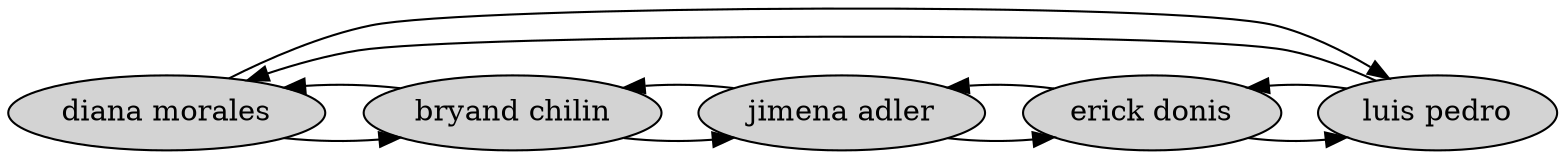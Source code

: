 Digraph G {
"Nodo0"[label = "diana morales" style=filled]
"Nodo0" -> "Nodo1"[constraint=false];
"Nodo1" -> "Nodo0"[constraint=false];
"Nodo1"[label = "bryand chilin" style=filled]
"Nodo1" -> "Nodo2"[constraint=false];
"Nodo2" -> "Nodo1"[constraint=false];
"Nodo2"[label = "jimena adler" style=filled]
"Nodo2" -> "Nodo3"[constraint=false];
"Nodo3" -> "Nodo2"[constraint=false];
"Nodo3"[label = "erick donis" style=filled]
"Nodo3" -> "Nodo4"[constraint=false];
"Nodo4" -> "Nodo3"[constraint=false];
"Nodo4"[label = "luis pedro" style=filled]
"Nodo4" -> "Nodo0"[constraint=false];
"Nodo0" -> "Nodo4"[constraint=false];
}